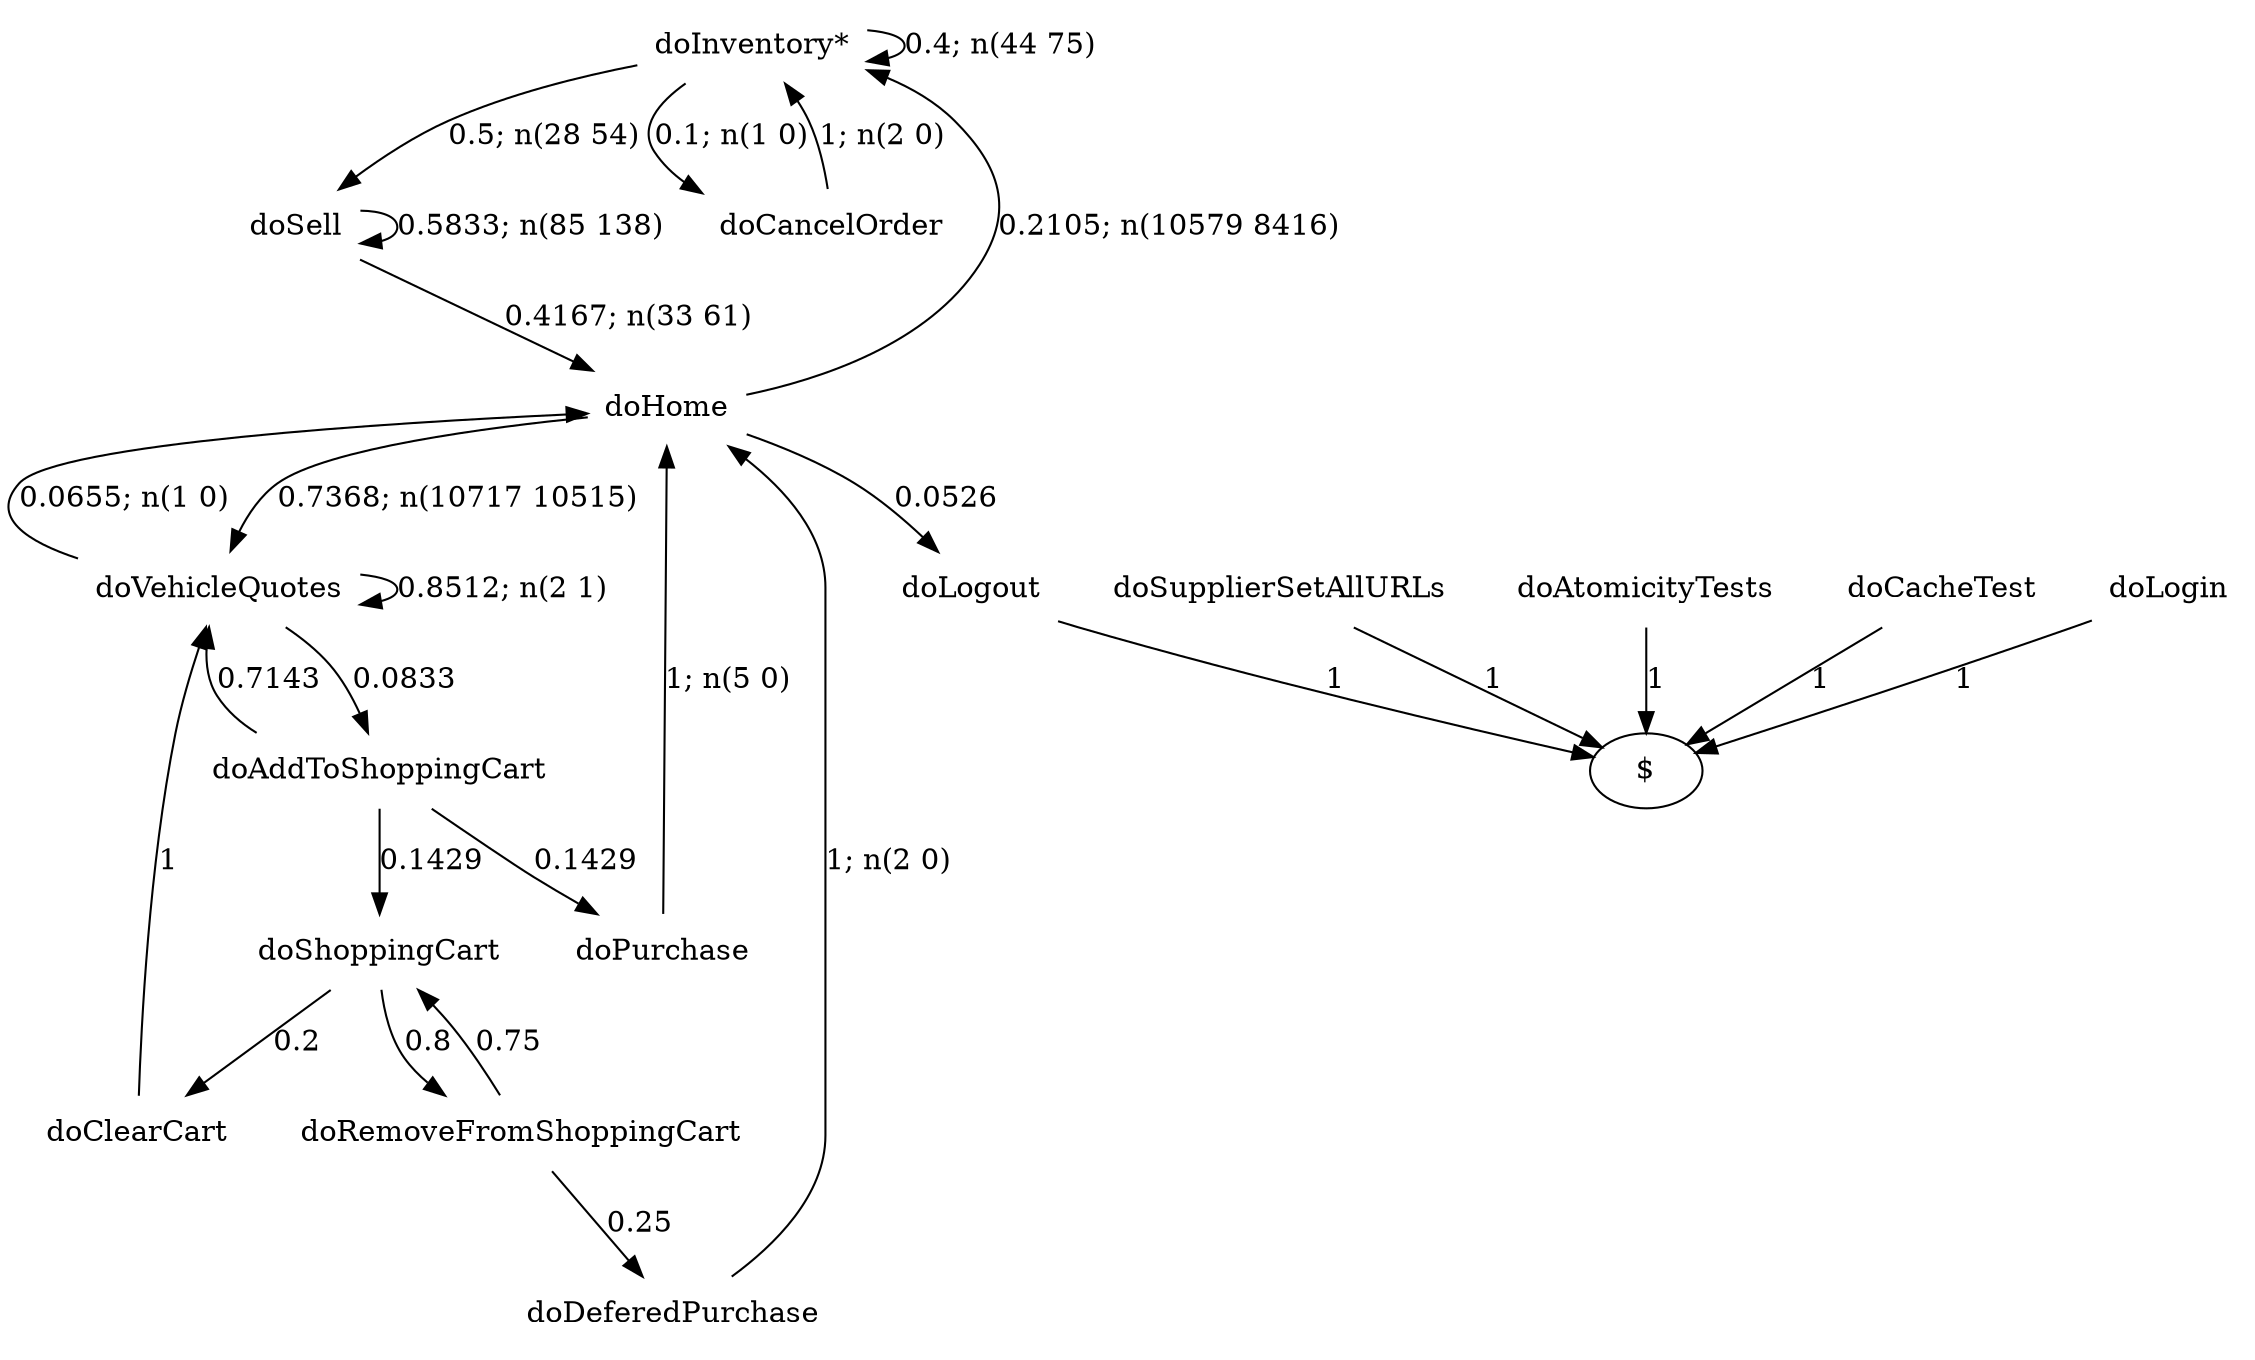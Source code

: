 digraph G {"doInventory*" [label="doInventory*",shape=none];"doSupplierSetAllURLs" [label="doSupplierSetAllURLs",shape=none];"doAtomicityTests" [label="doAtomicityTests",shape=none];"doCacheTest" [label="doCacheTest",shape=none];"doLogin" [label="doLogin",shape=none];"doVehicleQuotes" [label="doVehicleQuotes",shape=none];"doAddToShoppingCart" [label="doAddToShoppingCart",shape=none];"doDeferedPurchase" [label="doDeferedPurchase",shape=none];"doHome" [label="doHome",shape=none];"doShoppingCart" [label="doShoppingCart",shape=none];"doClearCart" [label="doClearCart",shape=none];"doPurchase" [label="doPurchase",shape=none];"doSell" [label="doSell",shape=none];"doLogout" [label="doLogout",shape=none];"doCancelOrder" [label="doCancelOrder",shape=none];"doRemoveFromShoppingCart" [label="doRemoveFromShoppingCart",shape=none];"doInventory*"->"doInventory*" [style=solid,label="0.4; n(44 75)"];"doInventory*"->"doSell" [style=solid,label="0.5; n(28 54)"];"doInventory*"->"doCancelOrder" [style=solid,label="0.1; n(1 0)"];"doSupplierSetAllURLs"->"$" [style=solid,label="1"];"doAtomicityTests"->"$" [style=solid,label="1"];"doCacheTest"->"$" [style=solid,label="1"];"doLogin"->"$" [style=solid,label="1"];"doVehicleQuotes"->"doVehicleQuotes" [style=solid,label="0.8512; n(2 1)"];"doVehicleQuotes"->"doAddToShoppingCart" [style=solid,label="0.0833"];"doVehicleQuotes"->"doHome" [style=solid,label="0.0655; n(1 0)"];"doAddToShoppingCart"->"doVehicleQuotes" [style=solid,label="0.7143"];"doAddToShoppingCart"->"doShoppingCart" [style=solid,label="0.1429"];"doAddToShoppingCart"->"doPurchase" [style=solid,label="0.1429"];"doDeferedPurchase"->"doHome" [style=solid,label="1; n(2 0)"];"doHome"->"doInventory*" [style=solid,label="0.2105; n(10579 8416)"];"doHome"->"doVehicleQuotes" [style=solid,label="0.7368; n(10717 10515)"];"doHome"->"doLogout" [style=solid,label="0.0526"];"doShoppingCart"->"doClearCart" [style=solid,label="0.2"];"doShoppingCart"->"doRemoveFromShoppingCart" [style=solid,label="0.8"];"doClearCart"->"doVehicleQuotes" [style=solid,label="1"];"doPurchase"->"doHome" [style=solid,label="1; n(5 0)"];"doSell"->"doHome" [style=solid,label="0.4167; n(33 61)"];"doSell"->"doSell" [style=solid,label="0.5833; n(85 138)"];"doLogout"->"$" [style=solid,label="1"];"doCancelOrder"->"doInventory*" [style=solid,label="1; n(2 0)"];"doRemoveFromShoppingCart"->"doDeferedPurchase" [style=solid,label="0.25"];"doRemoveFromShoppingCart"->"doShoppingCart" [style=solid,label="0.75"];}